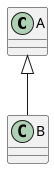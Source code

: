 {
  "sha1": "8jw0den0ttvgr94vvm6tfb5jf1sovd5",
  "insertion": {
    "when": "2024-05-30T20:48:21.434Z",
    "user": "plantuml@gmail.com"
  }
}
@startuml
rotate
A <|-- B
@enduml
